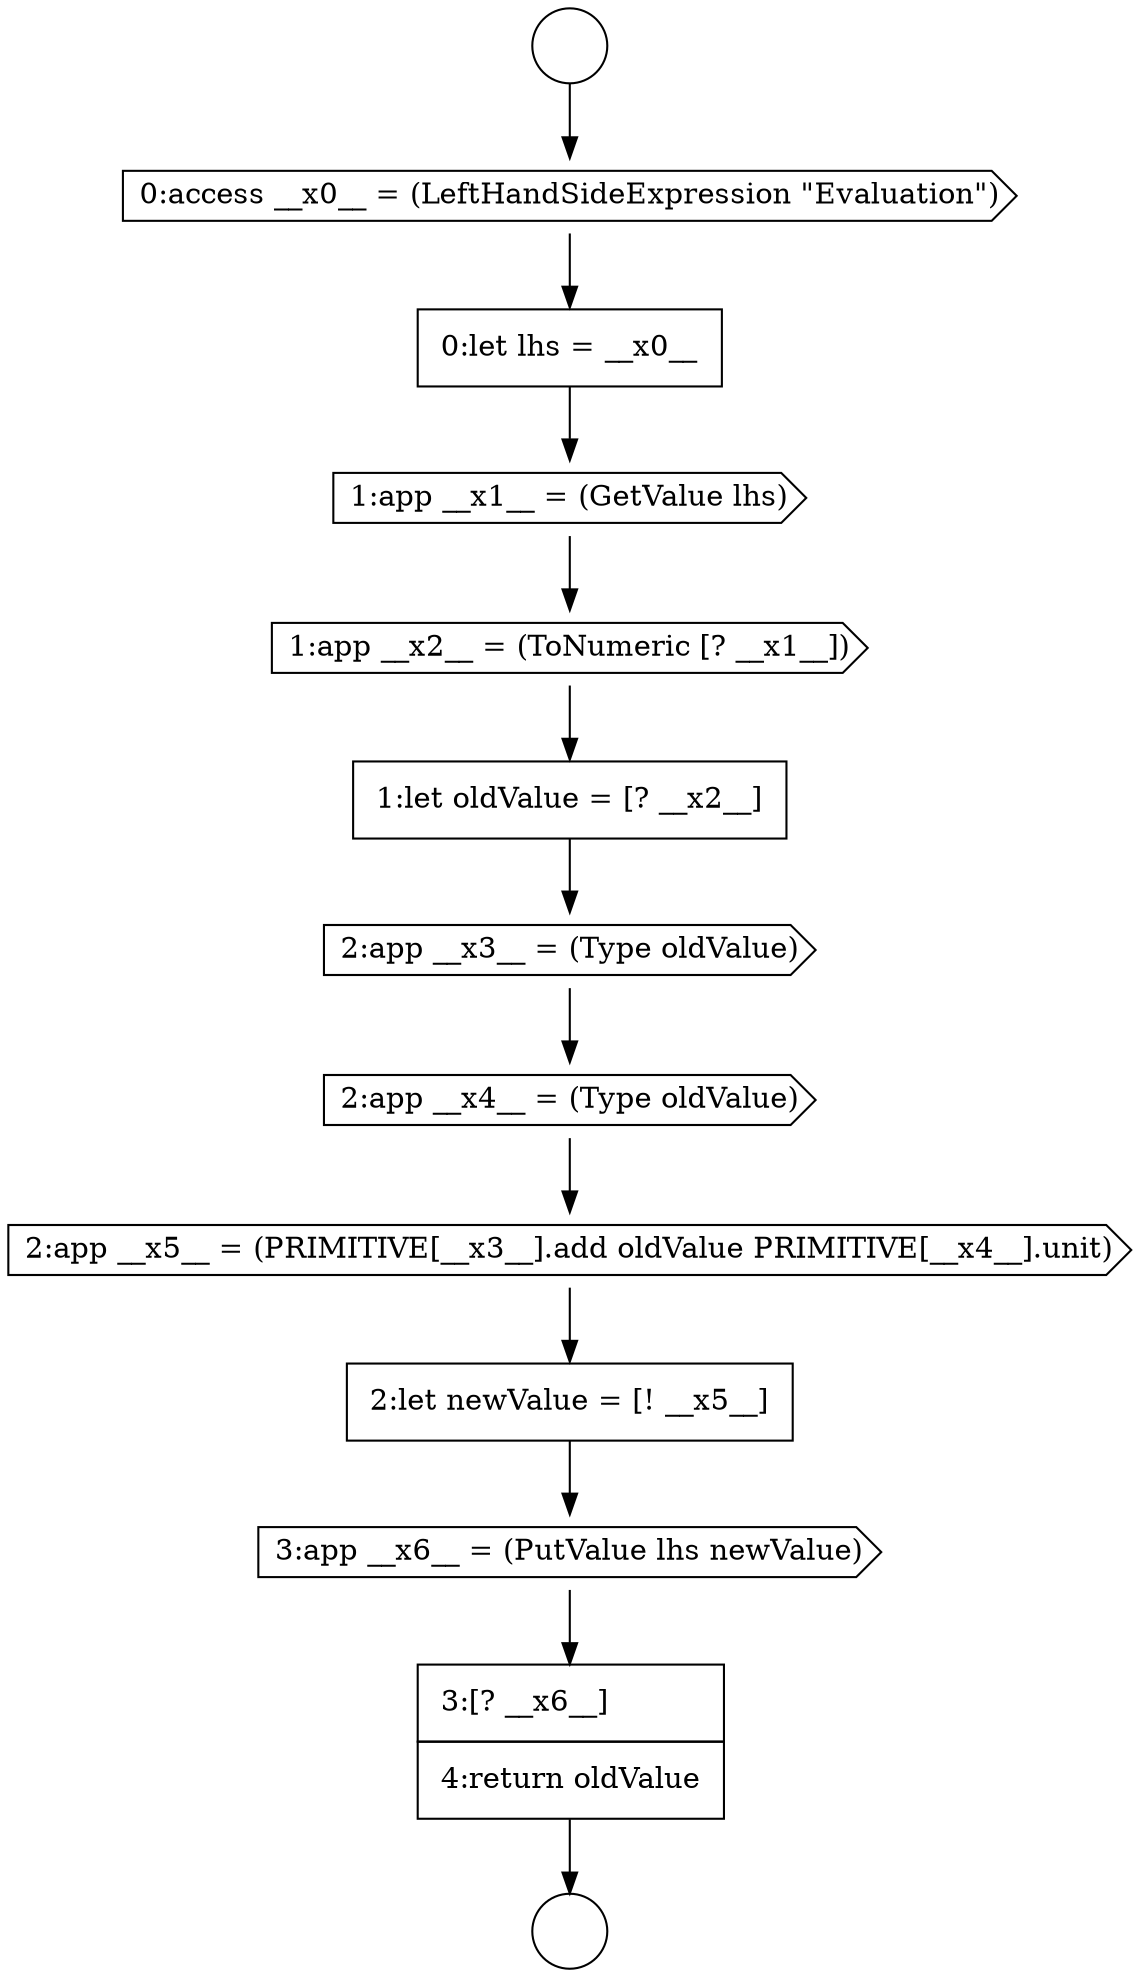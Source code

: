 digraph {
  node4973 [shape=cds, label=<<font color="black">2:app __x3__ = (Type oldValue)</font>> color="black" fillcolor="white" style=filled]
  node4967 [shape=circle label=" " color="black" fillcolor="white" style=filled]
  node4974 [shape=cds, label=<<font color="black">2:app __x4__ = (Type oldValue)</font>> color="black" fillcolor="white" style=filled]
  node4970 [shape=cds, label=<<font color="black">1:app __x1__ = (GetValue lhs)</font>> color="black" fillcolor="white" style=filled]
  node4966 [shape=circle label=" " color="black" fillcolor="white" style=filled]
  node4975 [shape=cds, label=<<font color="black">2:app __x5__ = (PRIMITIVE[__x3__].add oldValue PRIMITIVE[__x4__].unit)</font>> color="black" fillcolor="white" style=filled]
  node4978 [shape=none, margin=0, label=<<font color="black">
    <table border="0" cellborder="1" cellspacing="0" cellpadding="10">
      <tr><td align="left">3:[? __x6__]</td></tr>
      <tr><td align="left">4:return oldValue</td></tr>
    </table>
  </font>> color="black" fillcolor="white" style=filled]
  node4971 [shape=cds, label=<<font color="black">1:app __x2__ = (ToNumeric [? __x1__])</font>> color="black" fillcolor="white" style=filled]
  node4976 [shape=none, margin=0, label=<<font color="black">
    <table border="0" cellborder="1" cellspacing="0" cellpadding="10">
      <tr><td align="left">2:let newValue = [! __x5__]</td></tr>
    </table>
  </font>> color="black" fillcolor="white" style=filled]
  node4969 [shape=none, margin=0, label=<<font color="black">
    <table border="0" cellborder="1" cellspacing="0" cellpadding="10">
      <tr><td align="left">0:let lhs = __x0__</td></tr>
    </table>
  </font>> color="black" fillcolor="white" style=filled]
  node4968 [shape=cds, label=<<font color="black">0:access __x0__ = (LeftHandSideExpression &quot;Evaluation&quot;)</font>> color="black" fillcolor="white" style=filled]
  node4972 [shape=none, margin=0, label=<<font color="black">
    <table border="0" cellborder="1" cellspacing="0" cellpadding="10">
      <tr><td align="left">1:let oldValue = [? __x2__]</td></tr>
    </table>
  </font>> color="black" fillcolor="white" style=filled]
  node4977 [shape=cds, label=<<font color="black">3:app __x6__ = (PutValue lhs newValue)</font>> color="black" fillcolor="white" style=filled]
  node4969 -> node4970 [ color="black"]
  node4978 -> node4967 [ color="black"]
  node4974 -> node4975 [ color="black"]
  node4971 -> node4972 [ color="black"]
  node4968 -> node4969 [ color="black"]
  node4966 -> node4968 [ color="black"]
  node4977 -> node4978 [ color="black"]
  node4976 -> node4977 [ color="black"]
  node4973 -> node4974 [ color="black"]
  node4970 -> node4971 [ color="black"]
  node4972 -> node4973 [ color="black"]
  node4975 -> node4976 [ color="black"]
}
